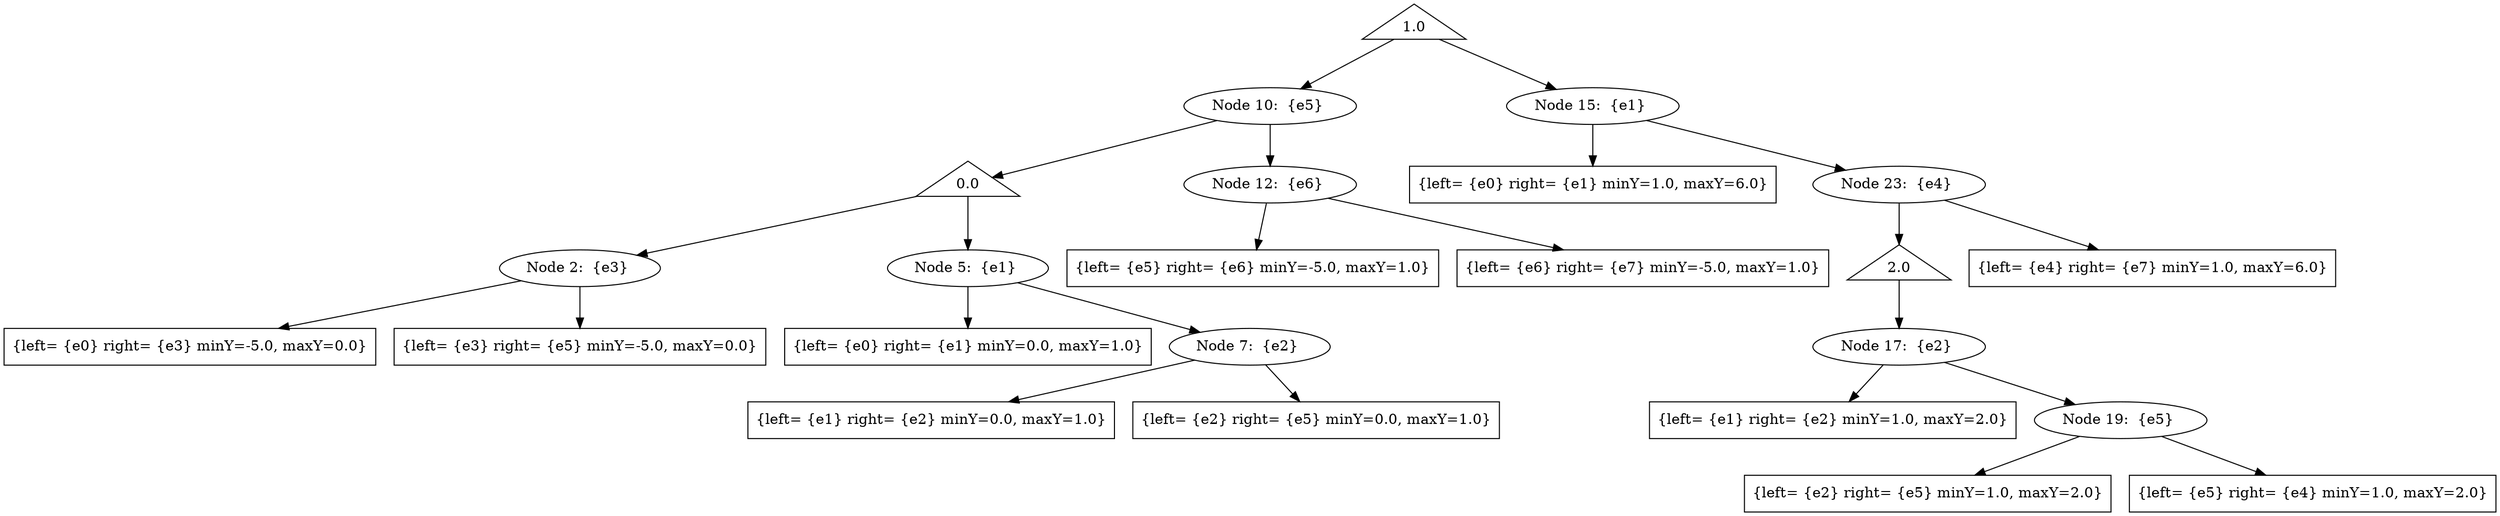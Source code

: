 digraph G {"{left= {e0} right= {e3} minY=-5.0, maxY=0.0}"[shape="rectangle"];"Node 2:  {e3} ""{left= {e3} right= {e5} minY=-5.0, maxY=0.0}"[shape="rectangle"];"0.0"[shape="triangle"];"{left= {e0} right= {e1} minY=0.0, maxY=1.0}"[shape="rectangle"];"Node 5:  {e1} ""{left= {e1} right= {e2} minY=0.0, maxY=1.0}"[shape="rectangle"];"Node 7:  {e2} ""{left= {e2} right= {e5} minY=0.0, maxY=1.0}"[shape="rectangle"];"Node 10:  {e5} ""{left= {e5} right= {e6} minY=-5.0, maxY=1.0}"[shape="rectangle"];"Node 12:  {e6} ""{left= {e6} right= {e7} minY=-5.0, maxY=1.0}"[shape="rectangle"];"1.0"[shape="triangle"];"{left= {e0} right= {e1} minY=1.0, maxY=6.0}"[shape="rectangle"];"Node 15:  {e1} ""{left= {e1} right= {e2} minY=1.0, maxY=2.0}"[shape="rectangle"];"Node 17:  {e2} ""{left= {e2} right= {e5} minY=1.0, maxY=2.0}"[shape="rectangle"];"Node 19:  {e5} ""{left= {e5} right= {e4} minY=1.0, maxY=2.0}"[shape="rectangle"];"2.0"[shape="triangle"];"Node 23:  {e4} ""{left= {e4} right= {e7} minY=1.0, maxY=6.0}"[shape="rectangle"];"Node 2:  {e3} "->"{left= {e0} right= {e3} minY=-5.0, maxY=0.0}";"Node 2:  {e3} "->"{left= {e3} right= {e5} minY=-5.0, maxY=0.0}";"0.0"->"Node 2:  {e3} ";"0.0"->"Node 5:  {e1} ";"Node 5:  {e1} "->"{left= {e0} right= {e1} minY=0.0, maxY=1.0}";"Node 5:  {e1} "->"Node 7:  {e2} ";"Node 7:  {e2} "->"{left= {e1} right= {e2} minY=0.0, maxY=1.0}";"Node 7:  {e2} "->"{left= {e2} right= {e5} minY=0.0, maxY=1.0}";"Node 10:  {e5} "->"0.0";"Node 10:  {e5} "->"Node 12:  {e6} ";"Node 12:  {e6} "->"{left= {e5} right= {e6} minY=-5.0, maxY=1.0}";"Node 12:  {e6} "->"{left= {e6} right= {e7} minY=-5.0, maxY=1.0}";"1.0"->"Node 10:  {e5} ";"1.0"->"Node 15:  {e1} ";"Node 15:  {e1} "->"{left= {e0} right= {e1} minY=1.0, maxY=6.0}";"Node 15:  {e1} "->"Node 23:  {e4} ";"Node 17:  {e2} "->"{left= {e1} right= {e2} minY=1.0, maxY=2.0}";"Node 17:  {e2} "->"Node 19:  {e5} ";"Node 19:  {e5} "->"{left= {e2} right= {e5} minY=1.0, maxY=2.0}";"Node 19:  {e5} "->"{left= {e5} right= {e4} minY=1.0, maxY=2.0}";"2.0"->"Node 17:  {e2} ";"Node 23:  {e4} "->"2.0";"Node 23:  {e4} "->"{left= {e4} right= {e7} minY=1.0, maxY=6.0}";}